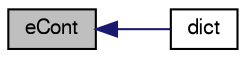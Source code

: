 digraph "eCont"
{
  bgcolor="transparent";
  edge [fontname="FreeSans",fontsize="10",labelfontname="FreeSans",labelfontsize="10"];
  node [fontname="FreeSans",fontsize="10",shape=record];
  rankdir="LR";
  Node353 [label="eCont",height=0.2,width=0.4,color="black", fillcolor="grey75", style="filled", fontcolor="black"];
  Node353 -> Node354 [dir="back",color="midnightblue",fontsize="10",style="solid",fontname="FreeSans"];
  Node354 [label="dict",height=0.2,width=0.4,color="black",URL="$a30050.html#a19650e729ef6a0899b8fbe25f5238728",tooltip="Reference to the dictionary. "];
}

